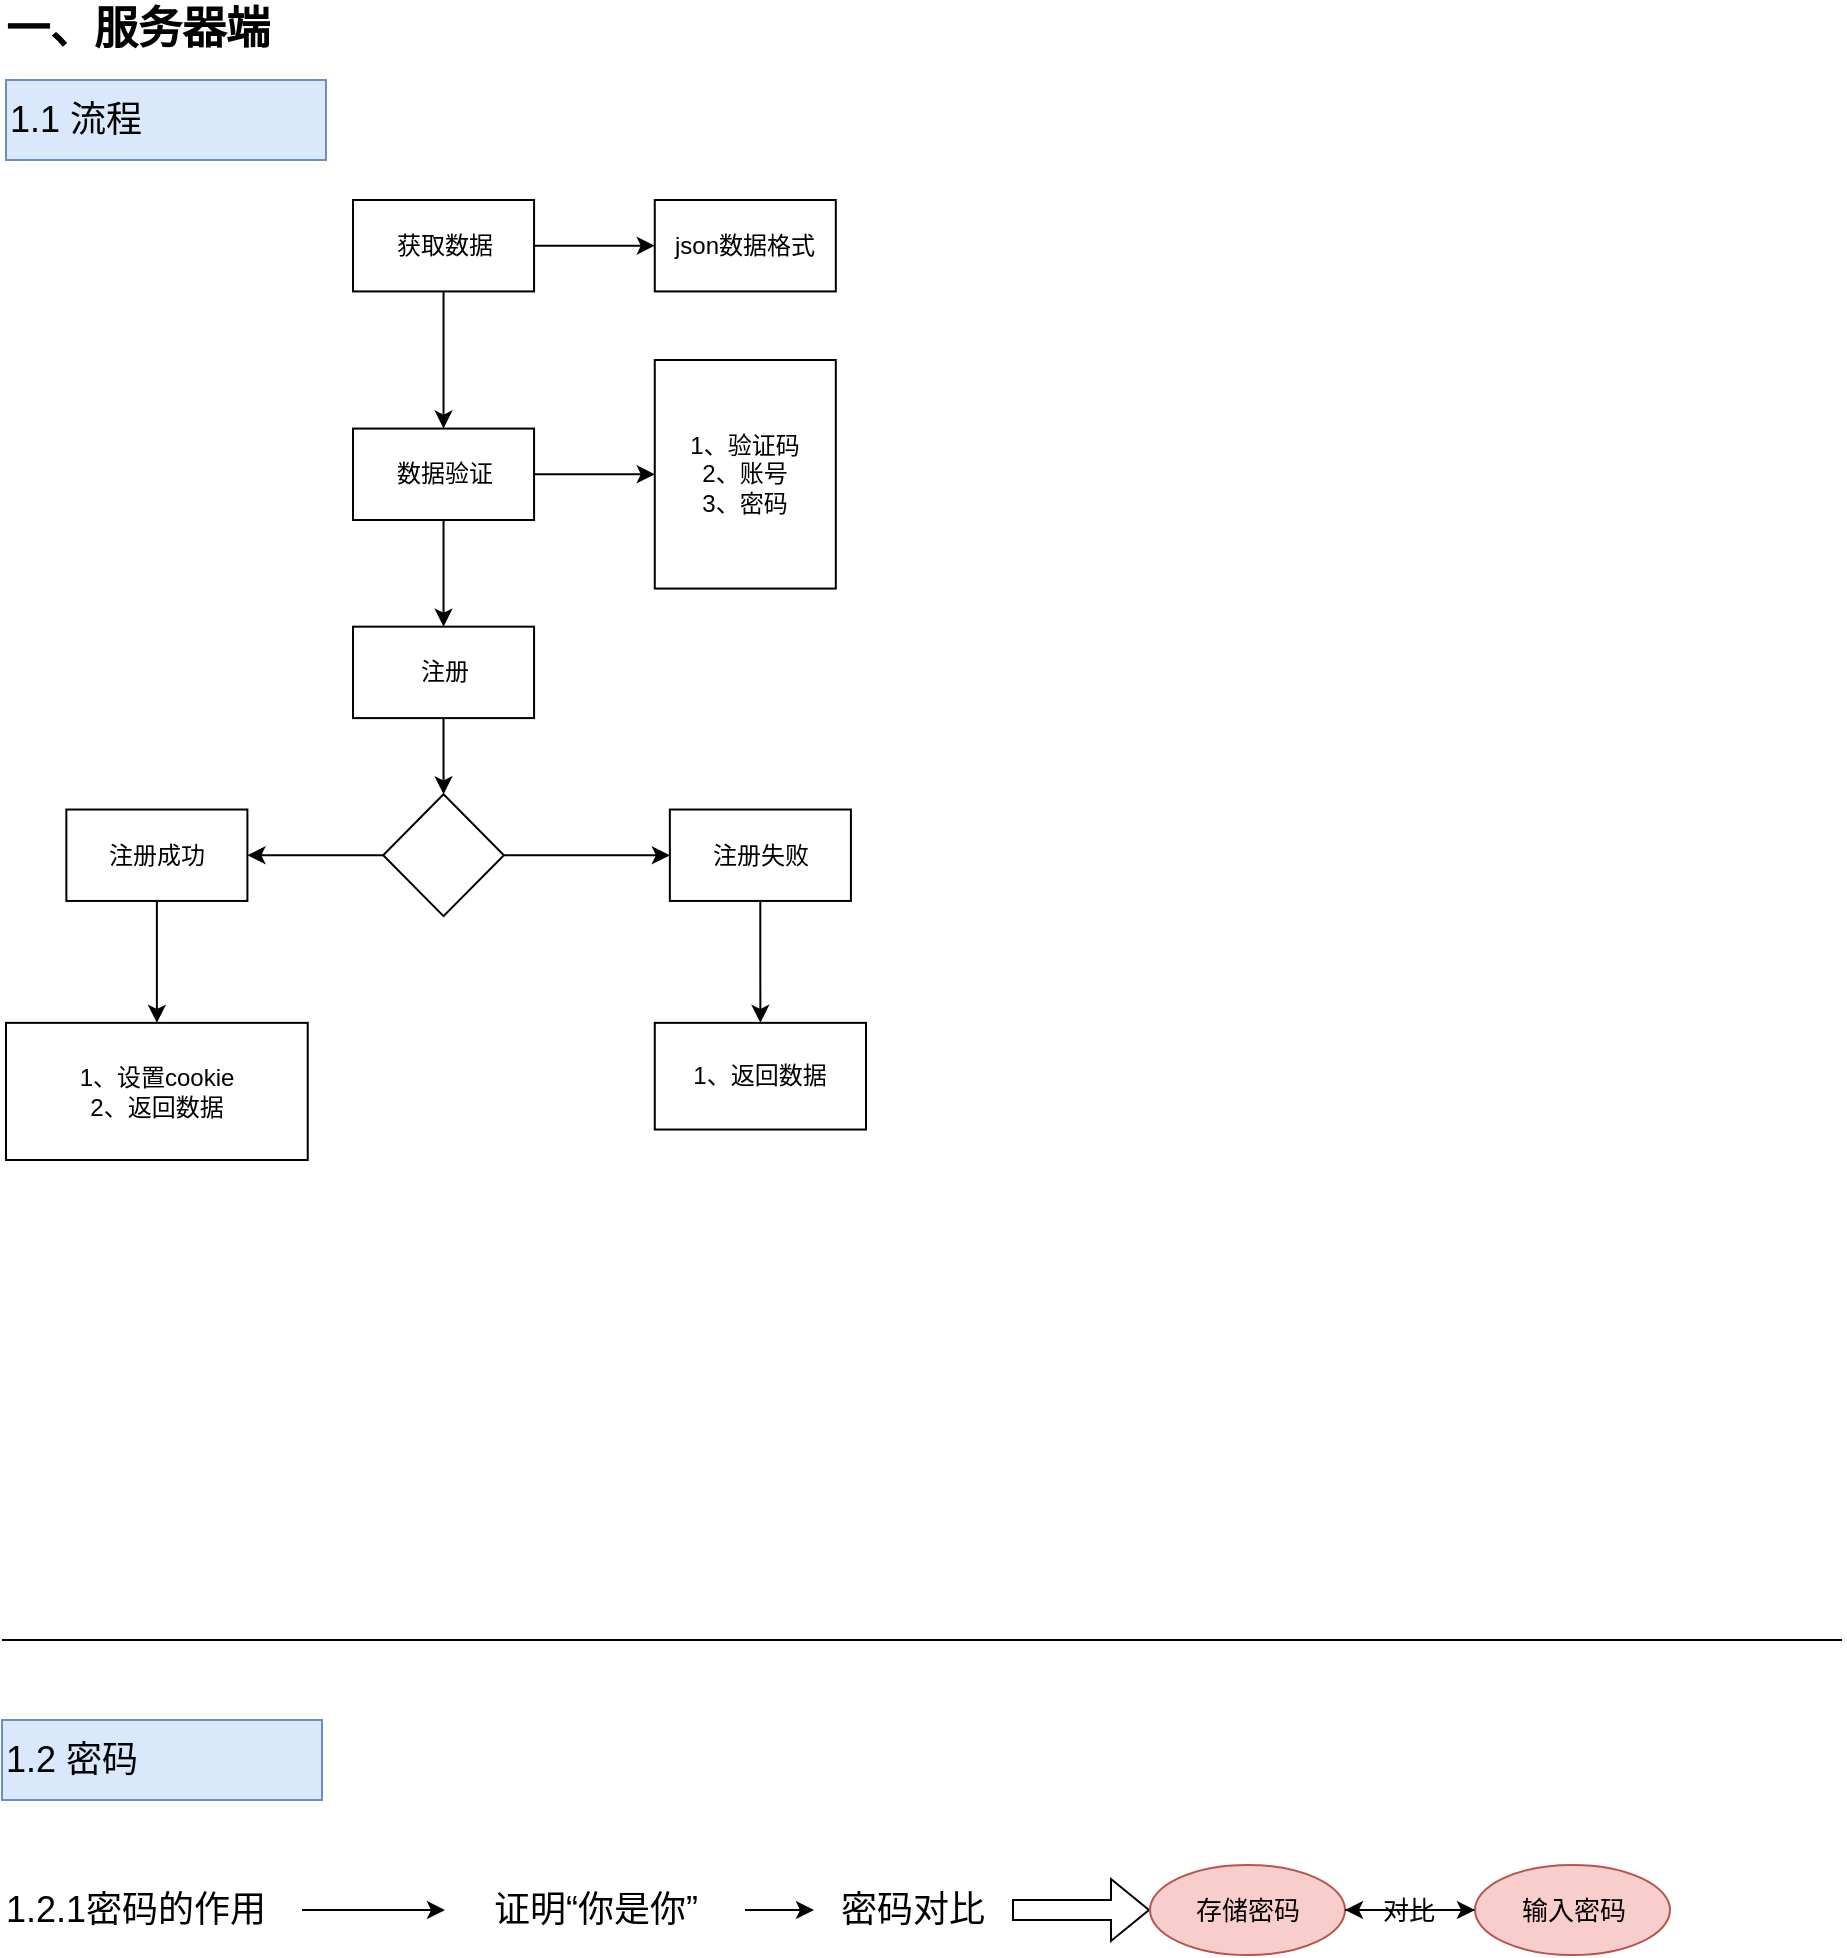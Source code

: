 <mxfile version="10.6.5" type="github"><diagram id="P_evZs2B0VwDdin39tbn" name="Page-1"><mxGraphModel dx="1158" dy="766" grid="1" gridSize="10" guides="1" tooltips="1" connect="1" arrows="1" fold="1" page="1" pageScale="1" pageWidth="1000" pageHeight="1169" math="0" shadow="0"><root><mxCell id="0"/><mxCell id="1" parent="0"/><mxCell id="Q43ceCy9VtED4qeY9EHd-1" value="一、服务器端" style="text;html=1;strokeColor=none;fillColor=none;align=left;verticalAlign=middle;whiteSpace=wrap;rounded=0;fontSize=22;fontStyle=1" vertex="1" parent="1"><mxGeometry x="40" y="20" width="160" height="30" as="geometry"/></mxCell><mxCell id="Q43ceCy9VtED4qeY9EHd-26" value="" style="endArrow=none;html=1;fontSize=22;" edge="1" parent="1"><mxGeometry width="50" height="50" relative="1" as="geometry"><mxPoint x="40" y="840" as="sourcePoint"/><mxPoint x="960" y="840" as="targetPoint"/></mxGeometry></mxCell><mxCell id="Q43ceCy9VtED4qeY9EHd-27" value="1.2 密码" style="text;html=1;strokeColor=#6c8ebf;fillColor=#dae8fc;align=left;verticalAlign=middle;whiteSpace=wrap;rounded=0;fontSize=18;" vertex="1" parent="1"><mxGeometry x="40" y="880" width="160" height="40" as="geometry"/></mxCell><mxCell id="Q43ceCy9VtED4qeY9EHd-28" value="" style="group" vertex="1" connectable="0" parent="1"><mxGeometry x="42" y="120" width="430" height="480" as="geometry"/></mxCell><mxCell id="Q43ceCy9VtED4qeY9EHd-2" value="获取数据" style="rounded=0;whiteSpace=wrap;html=1;fontSize=12;" vertex="1" parent="Q43ceCy9VtED4qeY9EHd-28"><mxGeometry x="173.509" width="90.526" height="45.714" as="geometry"/></mxCell><mxCell id="Q43ceCy9VtED4qeY9EHd-18" value="json数据格式" style="rounded=0;whiteSpace=wrap;html=1;fontSize=12;" vertex="1" parent="Q43ceCy9VtED4qeY9EHd-28"><mxGeometry x="324.386" width="90.526" height="45.714" as="geometry"/></mxCell><mxCell id="Q43ceCy9VtED4qeY9EHd-19" value="" style="edgeStyle=orthogonalEdgeStyle;rounded=0;orthogonalLoop=1;jettySize=auto;html=1;fontSize=12;" edge="1" parent="Q43ceCy9VtED4qeY9EHd-28" source="Q43ceCy9VtED4qeY9EHd-2" target="Q43ceCy9VtED4qeY9EHd-18"><mxGeometry relative="1" as="geometry"/></mxCell><mxCell id="Q43ceCy9VtED4qeY9EHd-3" value="数据验证" style="rounded=0;whiteSpace=wrap;html=1;fontSize=12;" vertex="1" parent="Q43ceCy9VtED4qeY9EHd-28"><mxGeometry x="173.509" y="114.286" width="90.526" height="45.714" as="geometry"/></mxCell><mxCell id="Q43ceCy9VtED4qeY9EHd-4" value="" style="edgeStyle=orthogonalEdgeStyle;rounded=0;orthogonalLoop=1;jettySize=auto;html=1;fontSize=12;" edge="1" parent="Q43ceCy9VtED4qeY9EHd-28" source="Q43ceCy9VtED4qeY9EHd-2" target="Q43ceCy9VtED4qeY9EHd-3"><mxGeometry relative="1" as="geometry"/></mxCell><mxCell id="Q43ceCy9VtED4qeY9EHd-14" value="1、验证码&lt;br style=&quot;font-size: 12px;&quot;&gt;2、账号&lt;br style=&quot;font-size: 12px;&quot;&gt;3、密码&lt;br style=&quot;font-size: 12px;&quot;&gt;" style="rounded=0;whiteSpace=wrap;html=1;fontSize=12;" vertex="1" parent="Q43ceCy9VtED4qeY9EHd-28"><mxGeometry x="324.386" y="80" width="90.526" height="114.286" as="geometry"/></mxCell><mxCell id="Q43ceCy9VtED4qeY9EHd-15" value="" style="edgeStyle=orthogonalEdgeStyle;rounded=0;orthogonalLoop=1;jettySize=auto;html=1;fontSize=12;" edge="1" parent="Q43ceCy9VtED4qeY9EHd-28" source="Q43ceCy9VtED4qeY9EHd-3" target="Q43ceCy9VtED4qeY9EHd-14"><mxGeometry relative="1" as="geometry"/></mxCell><mxCell id="Q43ceCy9VtED4qeY9EHd-7" value="注册失败" style="rounded=0;whiteSpace=wrap;html=1;fontSize=12;" vertex="1" parent="Q43ceCy9VtED4qeY9EHd-28"><mxGeometry x="331.93" y="304.762" width="90.526" height="45.714" as="geometry"/></mxCell><mxCell id="Q43ceCy9VtED4qeY9EHd-24" value="1、返回数据" style="rounded=0;whiteSpace=wrap;html=1;fontSize=12;" vertex="1" parent="Q43ceCy9VtED4qeY9EHd-28"><mxGeometry x="324.386" y="411.429" width="105.614" height="53.333" as="geometry"/></mxCell><mxCell id="Q43ceCy9VtED4qeY9EHd-25" value="" style="edgeStyle=orthogonalEdgeStyle;rounded=0;orthogonalLoop=1;jettySize=auto;html=1;fontSize=12;" edge="1" parent="Q43ceCy9VtED4qeY9EHd-28" source="Q43ceCy9VtED4qeY9EHd-7" target="Q43ceCy9VtED4qeY9EHd-24"><mxGeometry relative="1" as="geometry"/></mxCell><mxCell id="Q43ceCy9VtED4qeY9EHd-5" value="注册" style="rounded=0;whiteSpace=wrap;html=1;fontSize=12;" vertex="1" parent="Q43ceCy9VtED4qeY9EHd-28"><mxGeometry x="173.509" y="213.333" width="90.526" height="45.714" as="geometry"/></mxCell><mxCell id="Q43ceCy9VtED4qeY9EHd-6" value="" style="edgeStyle=orthogonalEdgeStyle;rounded=0;orthogonalLoop=1;jettySize=auto;html=1;fontSize=12;" edge="1" parent="Q43ceCy9VtED4qeY9EHd-28" source="Q43ceCy9VtED4qeY9EHd-3" target="Q43ceCy9VtED4qeY9EHd-5"><mxGeometry relative="1" as="geometry"/></mxCell><mxCell id="Q43ceCy9VtED4qeY9EHd-13" style="edgeStyle=orthogonalEdgeStyle;rounded=0;orthogonalLoop=1;jettySize=auto;html=1;entryX=0;entryY=0.5;entryDx=0;entryDy=0;fontSize=12;" edge="1" parent="Q43ceCy9VtED4qeY9EHd-28" source="Q43ceCy9VtED4qeY9EHd-9" target="Q43ceCy9VtED4qeY9EHd-7"><mxGeometry relative="1" as="geometry"/></mxCell><mxCell id="Q43ceCy9VtED4qeY9EHd-9" value="" style="rhombus;whiteSpace=wrap;html=1;fontSize=12;" vertex="1" parent="Q43ceCy9VtED4qeY9EHd-28"><mxGeometry x="188.596" y="297.143" width="60.351" height="60.952" as="geometry"/></mxCell><mxCell id="Q43ceCy9VtED4qeY9EHd-11" style="edgeStyle=orthogonalEdgeStyle;rounded=0;orthogonalLoop=1;jettySize=auto;html=1;fontSize=12;" edge="1" parent="Q43ceCy9VtED4qeY9EHd-28" source="Q43ceCy9VtED4qeY9EHd-5" target="Q43ceCy9VtED4qeY9EHd-9"><mxGeometry relative="1" as="geometry"/></mxCell><mxCell id="Q43ceCy9VtED4qeY9EHd-10" value="注册成功" style="rounded=0;whiteSpace=wrap;html=1;fontSize=12;" vertex="1" parent="Q43ceCy9VtED4qeY9EHd-28"><mxGeometry x="30.175" y="304.762" width="90.526" height="45.714" as="geometry"/></mxCell><mxCell id="Q43ceCy9VtED4qeY9EHd-12" style="edgeStyle=orthogonalEdgeStyle;rounded=0;orthogonalLoop=1;jettySize=auto;html=1;entryX=1;entryY=0.5;entryDx=0;entryDy=0;fontSize=12;" edge="1" parent="Q43ceCy9VtED4qeY9EHd-28" source="Q43ceCy9VtED4qeY9EHd-9" target="Q43ceCy9VtED4qeY9EHd-10"><mxGeometry relative="1" as="geometry"/></mxCell><mxCell id="Q43ceCy9VtED4qeY9EHd-22" value="1、设置cookie&lt;br style=&quot;font-size: 12px;&quot;&gt;2、返回数据&lt;br style=&quot;font-size: 12px;&quot;&gt;" style="rounded=0;whiteSpace=wrap;html=1;fontSize=12;" vertex="1" parent="Q43ceCy9VtED4qeY9EHd-28"><mxGeometry y="411.429" width="150.877" height="68.571" as="geometry"/></mxCell><mxCell id="Q43ceCy9VtED4qeY9EHd-23" value="" style="edgeStyle=orthogonalEdgeStyle;rounded=0;orthogonalLoop=1;jettySize=auto;html=1;fontSize=12;" edge="1" parent="Q43ceCy9VtED4qeY9EHd-28" source="Q43ceCy9VtED4qeY9EHd-10" target="Q43ceCy9VtED4qeY9EHd-22"><mxGeometry relative="1" as="geometry"/></mxCell><mxCell id="Q43ceCy9VtED4qeY9EHd-29" value="1.1 流程" style="text;html=1;strokeColor=#6c8ebf;fillColor=#dae8fc;align=left;verticalAlign=middle;whiteSpace=wrap;rounded=0;fontSize=18;" vertex="1" parent="1"><mxGeometry x="42" y="60" width="160" height="40" as="geometry"/></mxCell><mxCell id="Q43ceCy9VtED4qeY9EHd-36" value="" style="edgeStyle=orthogonalEdgeStyle;rounded=0;orthogonalLoop=1;jettySize=auto;html=1;fontSize=18;" edge="1" parent="1" source="Q43ceCy9VtED4qeY9EHd-32" target="Q43ceCy9VtED4qeY9EHd-35"><mxGeometry relative="1" as="geometry"/></mxCell><mxCell id="Q43ceCy9VtED4qeY9EHd-32" value="1.2.1密码的作用" style="text;html=1;strokeColor=none;fillColor=none;align=left;verticalAlign=middle;whiteSpace=wrap;rounded=0;fontSize=18;" vertex="1" parent="1"><mxGeometry x="40" y="960" width="150" height="30" as="geometry"/></mxCell><mxCell id="Q43ceCy9VtED4qeY9EHd-39" value="" style="edgeStyle=orthogonalEdgeStyle;rounded=0;orthogonalLoop=1;jettySize=auto;html=1;fontSize=18;" edge="1" parent="1" source="Q43ceCy9VtED4qeY9EHd-35" target="Q43ceCy9VtED4qeY9EHd-38"><mxGeometry relative="1" as="geometry"/></mxCell><mxCell id="Q43ceCy9VtED4qeY9EHd-35" value="证明“你是你”" style="text;html=1;strokeColor=none;fillColor=none;align=center;verticalAlign=middle;whiteSpace=wrap;rounded=0;fontSize=18;" vertex="1" parent="1"><mxGeometry x="261.5" y="960" width="150" height="30" as="geometry"/></mxCell><mxCell id="Q43ceCy9VtED4qeY9EHd-48" style="edgeStyle=orthogonalEdgeStyle;rounded=0;orthogonalLoop=1;jettySize=auto;html=1;entryX=0;entryY=0.5;entryDx=0;entryDy=0;fontSize=13;shape=flexArrow;" edge="1" parent="1" source="Q43ceCy9VtED4qeY9EHd-38" target="Q43ceCy9VtED4qeY9EHd-42"><mxGeometry relative="1" as="geometry"/></mxCell><mxCell id="Q43ceCy9VtED4qeY9EHd-38" value="密码对比" style="text;html=1;strokeColor=none;fillColor=none;align=center;verticalAlign=middle;whiteSpace=wrap;rounded=0;fontSize=18;" vertex="1" parent="1"><mxGeometry x="446" y="960" width="99" height="30" as="geometry"/></mxCell><mxCell id="Q43ceCy9VtED4qeY9EHd-47" value="" style="group;fontSize=13;" vertex="1" connectable="0" parent="1"><mxGeometry x="614" y="952.5" width="260" height="45" as="geometry"/></mxCell><mxCell id="Q43ceCy9VtED4qeY9EHd-42" value="存储密码" style="ellipse;whiteSpace=wrap;html=1;fontSize=13;align=center;fillColor=#f8cecc;strokeColor=#b85450;" vertex="1" parent="Q43ceCy9VtED4qeY9EHd-47"><mxGeometry width="97.5" height="45" as="geometry"/></mxCell><mxCell id="Q43ceCy9VtED4qeY9EHd-45" style="edgeStyle=orthogonalEdgeStyle;rounded=0;orthogonalLoop=1;jettySize=auto;html=1;fontSize=13;" edge="1" parent="Q43ceCy9VtED4qeY9EHd-47" source="Q43ceCy9VtED4qeY9EHd-43" target="Q43ceCy9VtED4qeY9EHd-42"><mxGeometry relative="1" as="geometry"/></mxCell><mxCell id="Q43ceCy9VtED4qeY9EHd-46" value="对比" style="text;html=1;resizable=0;points=[];align=center;verticalAlign=middle;labelBackgroundColor=#ffffff;fontSize=13;" vertex="1" connectable="0" parent="Q43ceCy9VtED4qeY9EHd-45"><mxGeometry x="0.05" relative="1" as="geometry"><mxPoint as="offset"/></mxGeometry></mxCell><mxCell id="Q43ceCy9VtED4qeY9EHd-43" value="输入密码" style="ellipse;whiteSpace=wrap;html=1;fontSize=13;align=center;fillColor=#f8cecc;strokeColor=#b85450;" vertex="1" parent="Q43ceCy9VtED4qeY9EHd-47"><mxGeometry x="162.5" width="97.5" height="45" as="geometry"/></mxCell><mxCell id="Q43ceCy9VtED4qeY9EHd-44" value="" style="edgeStyle=orthogonalEdgeStyle;rounded=0;orthogonalLoop=1;jettySize=auto;html=1;fontSize=13;" edge="1" parent="Q43ceCy9VtED4qeY9EHd-47" source="Q43ceCy9VtED4qeY9EHd-42" target="Q43ceCy9VtED4qeY9EHd-43"><mxGeometry relative="1" as="geometry"/></mxCell></root></mxGraphModel></diagram></mxfile>